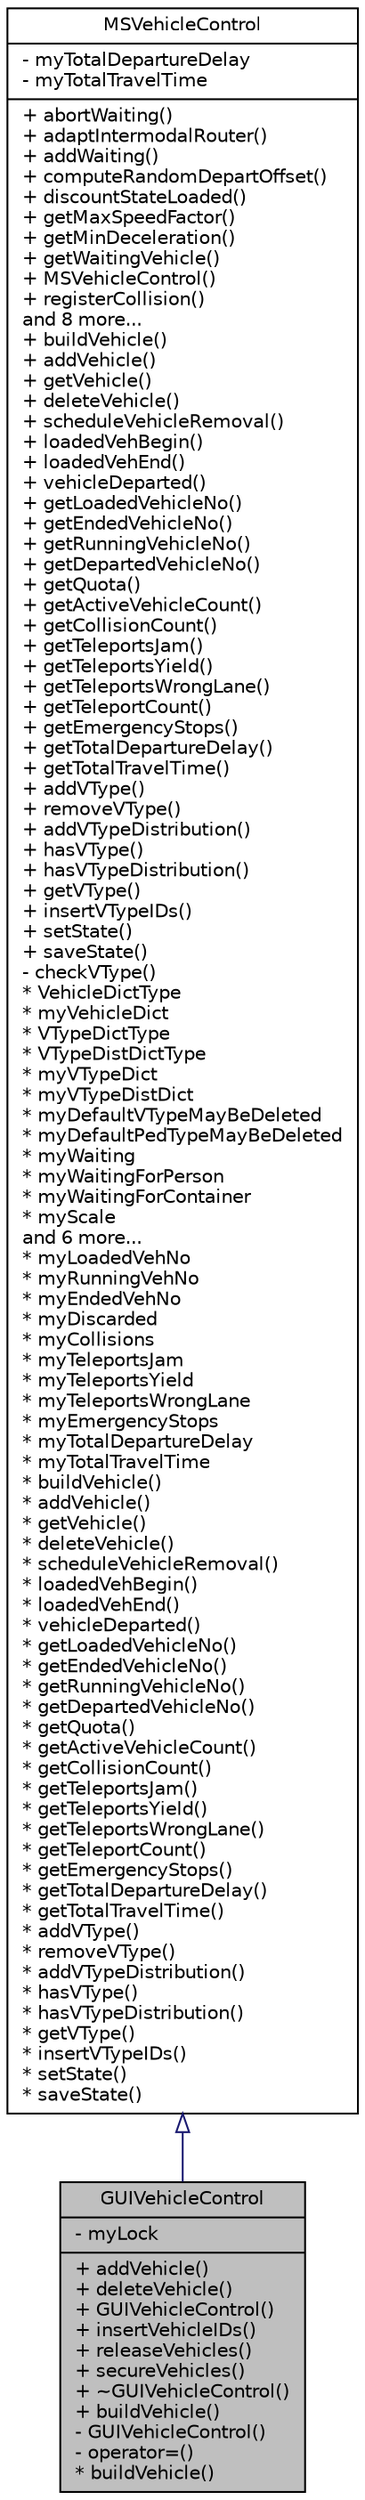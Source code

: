 digraph "GUIVehicleControl"
{
  edge [fontname="Helvetica",fontsize="10",labelfontname="Helvetica",labelfontsize="10"];
  node [fontname="Helvetica",fontsize="10",shape=record];
  Node0 [label="{GUIVehicleControl\n|- myLock\l|+ addVehicle()\l+ deleteVehicle()\l+ GUIVehicleControl()\l+ insertVehicleIDs()\l+ releaseVehicles()\l+ secureVehicles()\l+ ~GUIVehicleControl()\l+ buildVehicle()\l- GUIVehicleControl()\l- operator=()\l* buildVehicle()\l}",height=0.2,width=0.4,color="black", fillcolor="grey75", style="filled", fontcolor="black"];
  Node1 -> Node0 [dir="back",color="midnightblue",fontsize="10",style="solid",arrowtail="onormal",fontname="Helvetica"];
  Node1 [label="{MSVehicleControl\n|- myTotalDepartureDelay\l- myTotalTravelTime\l|+ abortWaiting()\l+ adaptIntermodalRouter()\l+ addWaiting()\l+ computeRandomDepartOffset()\l+ discountStateLoaded()\l+ getMaxSpeedFactor()\l+ getMinDeceleration()\l+ getWaitingVehicle()\l+ MSVehicleControl()\l+ registerCollision()\land 8 more...\l+ buildVehicle()\l+ addVehicle()\l+ getVehicle()\l+ deleteVehicle()\l+ scheduleVehicleRemoval()\l+ loadedVehBegin()\l+ loadedVehEnd()\l+ vehicleDeparted()\l+ getLoadedVehicleNo()\l+ getEndedVehicleNo()\l+ getRunningVehicleNo()\l+ getDepartedVehicleNo()\l+ getQuota()\l+ getActiveVehicleCount()\l+ getCollisionCount()\l+ getTeleportsJam()\l+ getTeleportsYield()\l+ getTeleportsWrongLane()\l+ getTeleportCount()\l+ getEmergencyStops()\l+ getTotalDepartureDelay()\l+ getTotalTravelTime()\l+ addVType()\l+ removeVType()\l+ addVTypeDistribution()\l+ hasVType()\l+ hasVTypeDistribution()\l+ getVType()\l+ insertVTypeIDs()\l+ setState()\l+ saveState()\l- checkVType()\l* VehicleDictType\l* myVehicleDict\l* VTypeDictType\l* VTypeDistDictType\l* myVTypeDict\l* myVTypeDistDict\l* myDefaultVTypeMayBeDeleted\l* myDefaultPedTypeMayBeDeleted\l* myWaiting\l* myWaitingForPerson\l* myWaitingForContainer\l* myScale\land 6 more...\l* myLoadedVehNo\l* myRunningVehNo\l* myEndedVehNo\l* myDiscarded\l* myCollisions\l* myTeleportsJam\l* myTeleportsYield\l* myTeleportsWrongLane\l* myEmergencyStops\l* myTotalDepartureDelay\l* myTotalTravelTime\l* buildVehicle()\l* addVehicle()\l* getVehicle()\l* deleteVehicle()\l* scheduleVehicleRemoval()\l* loadedVehBegin()\l* loadedVehEnd()\l* vehicleDeparted()\l* getLoadedVehicleNo()\l* getEndedVehicleNo()\l* getRunningVehicleNo()\l* getDepartedVehicleNo()\l* getQuota()\l* getActiveVehicleCount()\l* getCollisionCount()\l* getTeleportsJam()\l* getTeleportsYield()\l* getTeleportsWrongLane()\l* getTeleportCount()\l* getEmergencyStops()\l* getTotalDepartureDelay()\l* getTotalTravelTime()\l* addVType()\l* removeVType()\l* addVTypeDistribution()\l* hasVType()\l* hasVTypeDistribution()\l* getVType()\l* insertVTypeIDs()\l* setState()\l* saveState()\l}",height=0.2,width=0.4,color="black", fillcolor="white", style="filled",URL="$db/d2f/class_m_s_vehicle_control.html",tooltip="The class responsible for building and deletion of vehicles. "];
}

